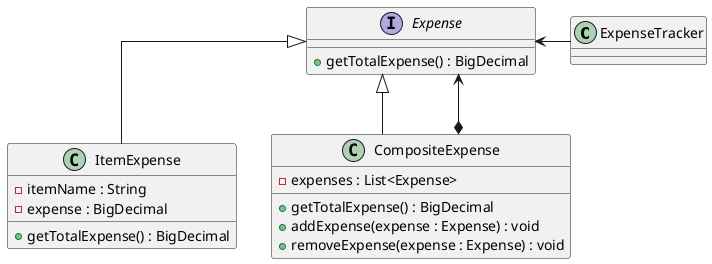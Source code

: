 @startuml

skinparam linetype ortho

class ExpenseTracker

interface Expense {
  + getTotalExpense() : BigDecimal
}

class ItemExpense {
  - itemName : String
  - expense : BigDecimal
  + getTotalExpense() : BigDecimal
}

class CompositeExpense {
  - expenses : List<Expense>
  + getTotalExpense() : BigDecimal
  + addExpense(expense : Expense) : void
  + removeExpense(expense : Expense) : void
}

ItemExpense -up-|> Expense
CompositeExpense -up-|> Expense
CompositeExpense *-up-> Expense
ExpenseTracker -left-> Expense

@enduml